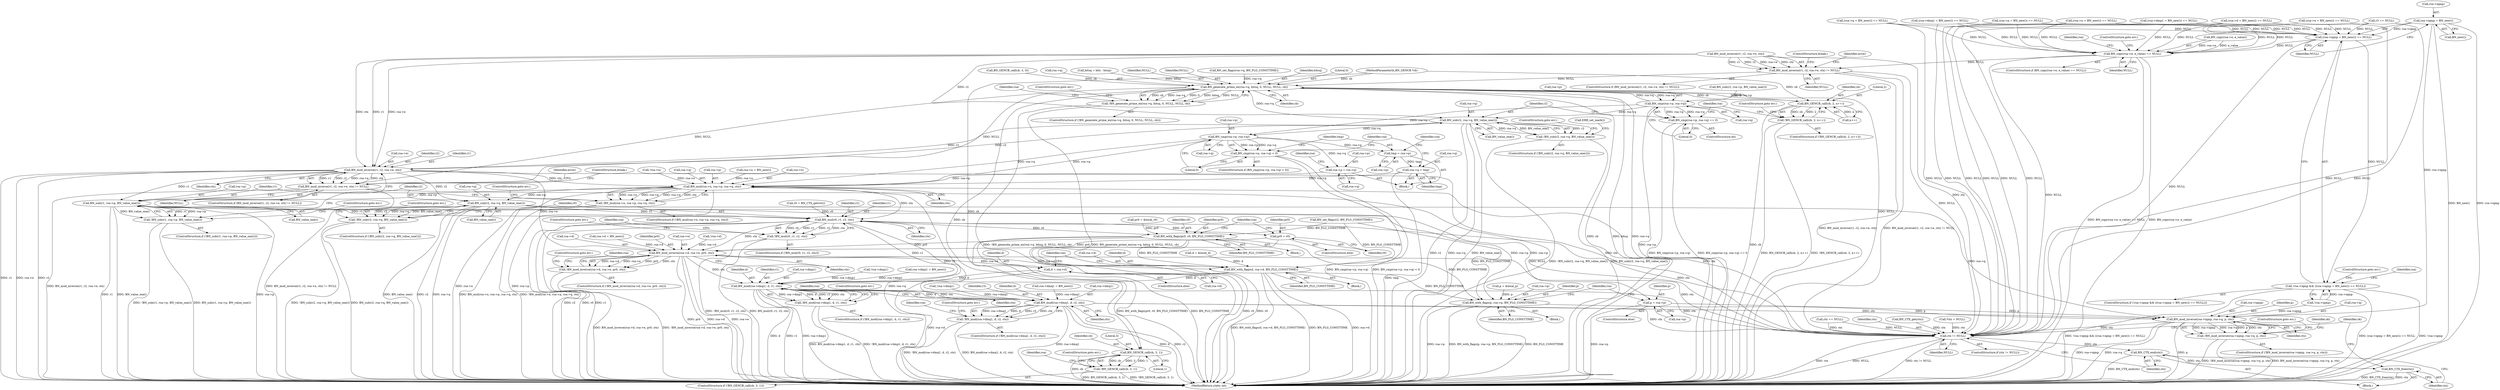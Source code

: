 digraph "0_openssl_349a41da1ad88ad87825414752a8ff5fdd6a6c3f@pointer" {
"1000326" [label="(Call,rsa->iqmp = BN_new())"];
"1000325" [label="(Call,(rsa->iqmp = BN_new()) == NULL)"];
"1000320" [label="(Call,!rsa->iqmp && ((rsa->iqmp = BN_new()) == NULL))"];
"1000334" [label="(Call,BN_copy(rsa->e, e_value) == NULL)"];
"1000368" [label="(Call,BN_mod_inverse(r1, r2, rsa->e, ctx) != NULL)"];
"1000418" [label="(Call,BN_generate_prime_ex(rsa->q, bitsq, 0, NULL, NULL, cb))"];
"1000417" [label="(Call,!BN_generate_prime_ex(rsa->q, bitsq, 0, NULL, NULL, cb))"];
"1000429" [label="(Call,BN_cmp(rsa->p, rsa->q))"];
"1000428" [label="(Call,BN_cmp(rsa->p, rsa->q) == 0)"];
"1000439" [label="(Call,BN_sub(r2, rsa->q, BN_value_one()))"];
"1000438" [label="(Call,!BN_sub(r2, rsa->q, BN_value_one()))"];
"1000449" [label="(Call,BN_mod_inverse(r1, r2, rsa->e, ctx))"];
"1000448" [label="(Call,BN_mod_inverse(r1, r2, rsa->e, ctx) != NULL)"];
"1000689" [label="(Call,ctx != NULL)"];
"1000693" [label="(Call,BN_CTX_end(ctx))"];
"1000695" [label="(Call,BN_CTX_free(ctx))"];
"1000522" [label="(Call,BN_mul(rsa->n, rsa->p, rsa->q, ctx))"];
"1000521" [label="(Call,!BN_mul(rsa->n, rsa->p, rsa->q, ctx))"];
"1000536" [label="(Call,BN_sub(r1, rsa->p, BN_value_one()))"];
"1000535" [label="(Call,!BN_sub(r1, rsa->p, BN_value_one()))"];
"1000554" [label="(Call,BN_mul(r0, r1, r2, ctx))"];
"1000553" [label="(Call,!BN_mul(r0, r1, r2, ctx))"];
"1000572" [label="(Call,BN_with_flags(pr0, r0, BN_FLG_CONSTTIME))"];
"1000582" [label="(Call,BN_mod_inverse(rsa->d, rsa->e, pr0, ctx))"];
"1000581" [label="(Call,!BN_mod_inverse(rsa->d, rsa->e, pr0, ctx))"];
"1000604" [label="(Call,BN_with_flags(d, rsa->d, BN_FLG_CONSTTIME))"];
"1000618" [label="(Call,BN_mod(rsa->dmp1, d, r1, ctx))"];
"1000617" [label="(Call,!BN_mod(rsa->dmp1, d, r1, ctx))"];
"1000628" [label="(Call,BN_mod(rsa->dmq1, d, r2, ctx))"];
"1000627" [label="(Call,!BN_mod(rsa->dmq1, d, r2, ctx))"];
"1000662" [label="(Call,BN_mod_inverse(rsa->iqmp, rsa->q, p, ctx))"];
"1000661" [label="(Call,!BN_mod_inverse(rsa->iqmp, rsa->q, p, ctx))"];
"1000648" [label="(Call,BN_with_flags(p, rsa->p, BN_FLG_CONSTTIME))"];
"1000611" [label="(Call,d = rsa->d)"];
"1000577" [label="(Call,pr0 = r0)"];
"1000655" [label="(Call,p = rsa->p)"];
"1000545" [label="(Call,BN_sub(r2, rsa->q, BN_value_one()))"];
"1000544" [label="(Call,!BN_sub(r2, rsa->q, BN_value_one()))"];
"1000494" [label="(Call,BN_cmp(rsa->p, rsa->q))"];
"1000493" [label="(Call,BN_cmp(rsa->p, rsa->q) < 0)"];
"1000503" [label="(Call,tmp = rsa->p)"];
"1000515" [label="(Call,rsa->q = tmp)"];
"1000508" [label="(Call,rsa->p = rsa->q)"];
"1000479" [label="(Call,BN_GENCB_call(cb, 2, n++))"];
"1000478" [label="(Call,!BN_GENCB_call(cb, 2, n++))"];
"1000487" [label="(Call,BN_GENCB_call(cb, 3, 1))"];
"1000486" [label="(Call,!BN_GENCB_call(cb, 3, 1))"];
"1000547" [label="(Call,rsa->q)"];
"1000519" [label="(Identifier,tmp)"];
"1000666" [label="(Call,rsa->q)"];
"1000479" [label="(Call,BN_GENCB_call(cb, 2, n++))"];
"1000498" [label="(Call,rsa->q)"];
"1000600" [label="(Call,d = &local_d)"];
"1000431" [label="(Identifier,rsa)"];
"1000414" [label="(ControlStructure,do)"];
"1000622" [label="(Identifier,d)"];
"1000340" [label="(Identifier,NULL)"];
"1000583" [label="(Call,rsa->d)"];
"1000633" [label="(Identifier,r2)"];
"1000438" [label="(Call,!BN_sub(r2, rsa->q, BN_value_one()))"];
"1000430" [label="(Call,rsa->p)"];
"1000450" [label="(Identifier,r1)"];
"1000649" [label="(Identifier,p)"];
"1000604" [label="(Call,BN_with_flags(d, rsa->d, BN_FLG_CONSTTIME))"];
"1000489" [label="(Literal,3)"];
"1000653" [label="(Identifier,BN_FLG_CONSTTIME)"];
"1000543" [label="(ControlStructure,if (!BN_sub(r2, rsa->q, BN_value_one())))"];
"1000242" [label="(Call,rsa->d = BN_new())"];
"1000122" [label="(MethodParameterIn,BN_GENCB *cb)"];
"1000334" [label="(Call,BN_copy(rsa->e, e_value) == NULL)"];
"1000378" [label="(ControlStructure,break;)"];
"1000580" [label="(ControlStructure,if (!BN_mod_inverse(rsa->d, rsa->e, pr0, ctx)))"];
"1000634" [label="(Identifier,ctx)"];
"1000423" [label="(Literal,0)"];
"1000407" [label="(Call,BN_GENCB_call(cb, 3, 0))"];
"1000546" [label="(Identifier,r2)"];
"1000567" [label="(Block,)"];
"1000694" [label="(Identifier,ctx)"];
"1000568" [label="(Call,pr0 = &local_r0)"];
"1000624" [label="(Identifier,ctx)"];
"1000632" [label="(Identifier,d)"];
"1000419" [label="(Call,rsa->q)"];
"1000417" [label="(Call,!BN_generate_prime_ex(rsa->q, bitsq, 0, NULL, NULL, cb))"];
"1000558" [label="(Identifier,ctx)"];
"1000524" [label="(Identifier,rsa)"];
"1000436" [label="(Literal,0)"];
"1000482" [label="(Call,n++)"];
"1000689" [label="(Call,ctx != NULL)"];
"1000458" [label="(ControlStructure,break;)"];
"1000490" [label="(Literal,1)"];
"1000188" [label="(Call,r0 = BN_CTX_get(ctx))"];
"1000485" [label="(ControlStructure,if (!BN_GENCB_call(cb, 3, 1)))"];
"1000579" [label="(Identifier,r0)"];
"1000504" [label="(Identifier,tmp)"];
"1000618" [label="(Call,BN_mod(rsa->dmp1, d, r1, ctx))"];
"1000311" [label="(Call,(rsa->dmq1 = BN_new()) == NULL)"];
"1000321" [label="(Call,!rsa->iqmp)"];
"1000596" [label="(Identifier,rsa)"];
"1000654" [label="(ControlStructure,else)"];
"1000182" [label="(Call,ctx == NULL)"];
"1000320" [label="(Call,!rsa->iqmp && ((rsa->iqmp = BN_new()) == NULL))"];
"1000368" [label="(Call,BN_mod_inverse(r1, r2, rsa->e, ctx) != NULL)"];
"1000692" [label="(Block,)"];
"1000427" [label="(ControlStructure,goto err;)"];
"1000447" [label="(ControlStructure,if (BN_mod_inverse(r1, r2, rsa->e, ctx) != NULL))"];
"1000534" [label="(ControlStructure,if (!BN_sub(r1, rsa->p, BN_value_one())))"];
"1000367" [label="(ControlStructure,if (BN_mod_inverse(r1, r2, rsa->e, ctx) != NULL))"];
"1000627" [label="(Call,!BN_mod(rsa->dmq1, d, r2, ctx))"];
"1000446" [label="(Call,ERR_set_mark())"];
"1000551" [label="(ControlStructure,goto err;)"];
"1000331" [label="(Identifier,NULL)"];
"1000559" [label="(ControlStructure,goto err;)"];
"1000449" [label="(Call,BN_mod_inverse(r1, r2, rsa->e, ctx))"];
"1000492" [label="(ControlStructure,if (BN_cmp(rsa->p, rsa->q) < 0))"];
"1000616" [label="(ControlStructure,if (!BN_mod(rsa->dmp1, d, r1, ctx)))"];
"1000509" [label="(Call,rsa->p)"];
"1000502" [label="(Block,)"];
"1000520" [label="(ControlStructure,if (!BN_mul(rsa->n, rsa->p, rsa->q, ctx)))"];
"1000584" [label="(Identifier,rsa)"];
"1000496" [label="(Identifier,rsa)"];
"1000544" [label="(Call,!BN_sub(r2, rsa->q, BN_value_one()))"];
"1000486" [label="(Call,!BN_GENCB_call(cb, 3, 1))"];
"1000216" [label="(Call,bitsq = bits - bitsp)"];
"1000574" [label="(Identifier,r0)"];
"1000439" [label="(Call,BN_sub(r2, rsa->q, BN_value_one()))"];
"1000508" [label="(Call,rsa->p = rsa->q)"];
"1000664" [label="(Identifier,rsa)"];
"1000522" [label="(Call,BN_mul(rsa->n, rsa->p, rsa->q, ctx))"];
"1000545" [label="(Call,BN_sub(r2, rsa->q, BN_value_one()))"];
"1000690" [label="(Identifier,ctx)"];
"1000516" [label="(Call,rsa->q)"];
"1000319" [label="(ControlStructure,if (!rsa->iqmp && ((rsa->iqmp = BN_new()) == NULL)))"];
"1000326" [label="(Call,rsa->iqmp = BN_new())"];
"1000433" [label="(Call,rsa->q)"];
"1000510" [label="(Identifier,rsa)"];
"1000623" [label="(Identifier,r1)"];
"1000359" [label="(Call,BN_sub(r2, rsa->p, BN_value_one()))"];
"1000536" [label="(Call,BN_sub(r1, rsa->p, BN_value_one()))"];
"1000512" [label="(Call,rsa->q)"];
"1000429" [label="(Call,BN_cmp(rsa->p, rsa->q))"];
"1000673" [label="(Identifier,ok)"];
"1000529" [label="(Call,rsa->q)"];
"1000532" [label="(Identifier,ctx)"];
"1000503" [label="(Call,tmp = rsa->p)"];
"1000644" [label="(Call,p = &local_p)"];
"1000455" [label="(Identifier,ctx)"];
"1000619" [label="(Call,rsa->dmp1)"];
"1000655" [label="(Call,p = rsa->p)"];
"1000269" [label="(Call,(rsa->p = BN_new()) == NULL)"];
"1000227" [label="(Call,(rsa->n = BN_new()) == NULL)"];
"1000533" [label="(ControlStructure,goto err;)"];
"1000606" [label="(Call,rsa->d)"];
"1000526" [label="(Call,rsa->p)"];
"1000538" [label="(Call,rsa->p)"];
"1000312" [label="(Call,rsa->dmq1 = BN_new())"];
"1000578" [label="(Identifier,pr0)"];
"1000581" [label="(Call,!BN_mod_inverse(rsa->d, rsa->e, pr0, ctx))"];
"1000456" [label="(Identifier,NULL)"];
"1000620" [label="(Identifier,rsa)"];
"1000441" [label="(Call,rsa->q)"];
"1000688" [label="(ControlStructure,if (ctx != NULL))"];
"1000480" [label="(Identifier,cb)"];
"1000297" [label="(Call,(rsa->dmp1 = BN_new()) == NULL)"];
"1000576" [label="(ControlStructure,else)"];
"1000488" [label="(Identifier,cb)"];
"1000613" [label="(Call,rsa->d)"];
"1000484" [label="(ControlStructure,goto err;)"];
"1000327" [label="(Call,rsa->iqmp)"];
"1000612" [label="(Identifier,d)"];
"1000695" [label="(Call,BN_CTX_free(ctx))"];
"1000440" [label="(Identifier,r2)"];
"1000332" [label="(ControlStructure,goto err;)"];
"1000333" [label="(ControlStructure,if (BN_copy(rsa->e, e_value) == NULL))"];
"1000481" [label="(Literal,2)"];
"1000650" [label="(Call,rsa->p)"];
"1000555" [label="(Identifier,r0)"];
"1000451" [label="(Identifier,r2)"];
"1000228" [label="(Call,rsa->n = BN_new())"];
"1000478" [label="(Call,!BN_GENCB_call(cb, 2, n++))"];
"1000611" [label="(Call,d = rsa->d)"];
"1000661" [label="(Call,!BN_mod_inverse(rsa->iqmp, rsa->q, p, ctx))"];
"1000663" [label="(Call,rsa->iqmp)"];
"1000418" [label="(Call,BN_generate_prime_ex(rsa->q, bitsq, 0, NULL, NULL, cb))"];
"1000698" [label="(Identifier,ok)"];
"1000557" [label="(Identifier,r2)"];
"1000617" [label="(Call,!BN_mod(rsa->dmp1, d, r1, ctx))"];
"1000640" [label="(Identifier,rsa)"];
"1000542" [label="(ControlStructure,goto err;)"];
"1000699" [label="(MethodReturn,static int)"];
"1000335" [label="(Call,BN_copy(rsa->e, e_value))"];
"1000380" [label="(Identifier,error)"];
"1000582" [label="(Call,BN_mod_inverse(rsa->d, rsa->e, pr0, ctx))"];
"1000494" [label="(Call,BN_cmp(rsa->p, rsa->q))"];
"1000629" [label="(Call,rsa->dmq1)"];
"1000554" [label="(Call,BN_mul(r0, r1, r2, ctx))"];
"1000325" [label="(Call,(rsa->iqmp = BN_new()) == NULL)"];
"1000420" [label="(Identifier,rsa)"];
"1000577" [label="(Call,pr0 = r0)"];
"1000376" [label="(Identifier,NULL)"];
"1000628" [label="(Call,BN_mod(rsa->dmq1, d, r2, ctx))"];
"1000662" [label="(Call,BN_mod_inverse(rsa->iqmp, rsa->q, p, ctx))"];
"1000307" [label="(Call,!rsa->dmq1)"];
"1000630" [label="(Identifier,rsa)"];
"1000369" [label="(Call,BN_mod_inverse(r1, r2, rsa->e, ctx))"];
"1000426" [label="(Identifier,cb)"];
"1000487" [label="(Call,BN_GENCB_call(cb, 3, 1))"];
"1000625" [label="(ControlStructure,goto err;)"];
"1000341" [label="(ControlStructure,goto err;)"];
"1000523" [label="(Call,rsa->n)"];
"1000643" [label="(Block,)"];
"1000505" [label="(Call,rsa->p)"];
"1000521" [label="(Call,!BN_mul(rsa->n, rsa->p, rsa->q, ctx))"];
"1000293" [label="(Call,!rsa->dmp1)"];
"1000416" [label="(ControlStructure,if (!BN_generate_prime_ex(rsa->q, bitsq, 0, NULL, NULL, cb)))"];
"1000626" [label="(ControlStructure,if (!BN_mod(rsa->dmq1, d, r2, ctx)))"];
"1000283" [label="(Call,(rsa->q = BN_new()) == NULL)"];
"1000444" [label="(Call,BN_value_one())"];
"1000241" [label="(Call,(rsa->d = BN_new()) == NULL)"];
"1000425" [label="(Identifier,NULL)"];
"1000477" [label="(ControlStructure,if (!BN_GENCB_call(cb, 2, n++)))"];
"1000223" [label="(Call,!rsa->n)"];
"1000428" [label="(Call,BN_cmp(rsa->p, rsa->q) == 0)"];
"1000590" [label="(Identifier,ctx)"];
"1000330" [label="(Call,BN_new())"];
"1000693" [label="(Call,BN_CTX_end(ctx))"];
"1000556" [label="(Identifier,r1)"];
"1000541" [label="(Call,BN_value_one())"];
"1000670" [label="(Identifier,ctx)"];
"1000656" [label="(Identifier,p)"];
"1000517" [label="(Identifier,rsa)"];
"1000610" [label="(ControlStructure,else)"];
"1000495" [label="(Call,rsa->p)"];
"1000552" [label="(ControlStructure,if (!BN_mul(r0, r1, r2, ctx)))"];
"1000255" [label="(Call,(rsa->e = BN_new()) == NULL)"];
"1000535" [label="(Call,!BN_sub(r1, rsa->p, BN_value_one()))"];
"1000352" [label="(Call,BN_set_flags(r2, BN_FLG_CONSTTIME))"];
"1000589" [label="(Identifier,pr0)"];
"1000671" [label="(ControlStructure,goto err;)"];
"1000298" [label="(Call,rsa->dmp1 = BN_new())"];
"1000424" [label="(Identifier,NULL)"];
"1000202" [label="(Call,BN_CTX_get(ctx))"];
"1000553" [label="(Call,!BN_mul(r0, r1, r2, ctx))"];
"1000515" [label="(Call,rsa->q = tmp)"];
"1000657" [label="(Call,rsa->p)"];
"1000550" [label="(Call,BN_value_one())"];
"1000437" [label="(ControlStructure,if (!BN_sub(r2, rsa->q, BN_value_one())))"];
"1000575" [label="(Identifier,BN_FLG_CONSTTIME)"];
"1000491" [label="(ControlStructure,goto err;)"];
"1000205" [label="(Call,r3 == NULL)"];
"1000572" [label="(Call,BN_with_flags(pr0, r0, BN_FLG_CONSTTIME))"];
"1000696" [label="(Identifier,ctx)"];
"1000609" [label="(Identifier,BN_FLG_CONSTTIME)"];
"1000605" [label="(Identifier,d)"];
"1000452" [label="(Call,rsa->e)"];
"1000586" [label="(Call,rsa->e)"];
"1000493" [label="(Call,BN_cmp(rsa->p, rsa->q) < 0)"];
"1000648" [label="(Call,BN_with_flags(p, rsa->p, BN_FLG_CONSTTIME))"];
"1000660" [label="(ControlStructure,if (!BN_mod_inverse(rsa->iqmp, rsa->q, p, ctx)))"];
"1000448" [label="(Call,BN_mod_inverse(r1, r2, rsa->e, ctx) != NULL)"];
"1000337" [label="(Identifier,rsa)"];
"1000573" [label="(Identifier,pr0)"];
"1000591" [label="(ControlStructure,goto err;)"];
"1000237" [label="(Call,!rsa->d)"];
"1000599" [label="(Block,)"];
"1000691" [label="(Identifier,NULL)"];
"1000159" [label="(Call,*ctx = NULL)"];
"1000537" [label="(Identifier,r1)"];
"1000635" [label="(ControlStructure,goto err;)"];
"1000344" [label="(Identifier,rsa)"];
"1000669" [label="(Identifier,p)"];
"1000501" [label="(Literal,0)"];
"1000460" [label="(Identifier,error)"];
"1000445" [label="(ControlStructure,goto err;)"];
"1000347" [label="(Call,BN_set_flags(rsa->q, BN_FLG_CONSTTIME))"];
"1000564" [label="(Identifier,rsa)"];
"1000422" [label="(Identifier,bitsq)"];
"1000326" -> "1000325"  [label="AST: "];
"1000326" -> "1000330"  [label="CFG: "];
"1000327" -> "1000326"  [label="AST: "];
"1000330" -> "1000326"  [label="AST: "];
"1000331" -> "1000326"  [label="CFG: "];
"1000326" -> "1000699"  [label="DDG: BN_new()"];
"1000326" -> "1000699"  [label="DDG: rsa->iqmp"];
"1000326" -> "1000325"  [label="DDG: rsa->iqmp"];
"1000326" -> "1000662"  [label="DDG: rsa->iqmp"];
"1000325" -> "1000320"  [label="AST: "];
"1000325" -> "1000331"  [label="CFG: "];
"1000331" -> "1000325"  [label="AST: "];
"1000320" -> "1000325"  [label="CFG: "];
"1000325" -> "1000320"  [label="DDG: NULL"];
"1000297" -> "1000325"  [label="DDG: NULL"];
"1000283" -> "1000325"  [label="DDG: NULL"];
"1000205" -> "1000325"  [label="DDG: NULL"];
"1000255" -> "1000325"  [label="DDG: NULL"];
"1000241" -> "1000325"  [label="DDG: NULL"];
"1000311" -> "1000325"  [label="DDG: NULL"];
"1000269" -> "1000325"  [label="DDG: NULL"];
"1000227" -> "1000325"  [label="DDG: NULL"];
"1000325" -> "1000334"  [label="DDG: NULL"];
"1000325" -> "1000689"  [label="DDG: NULL"];
"1000320" -> "1000319"  [label="AST: "];
"1000320" -> "1000321"  [label="CFG: "];
"1000321" -> "1000320"  [label="AST: "];
"1000332" -> "1000320"  [label="CFG: "];
"1000337" -> "1000320"  [label="CFG: "];
"1000320" -> "1000699"  [label="DDG: (rsa->iqmp = BN_new()) == NULL"];
"1000320" -> "1000699"  [label="DDG: !rsa->iqmp"];
"1000320" -> "1000699"  [label="DDG: !rsa->iqmp && ((rsa->iqmp = BN_new()) == NULL)"];
"1000321" -> "1000320"  [label="DDG: rsa->iqmp"];
"1000334" -> "1000333"  [label="AST: "];
"1000334" -> "1000340"  [label="CFG: "];
"1000335" -> "1000334"  [label="AST: "];
"1000340" -> "1000334"  [label="AST: "];
"1000341" -> "1000334"  [label="CFG: "];
"1000344" -> "1000334"  [label="CFG: "];
"1000334" -> "1000699"  [label="DDG: BN_copy(rsa->e, e_value) == NULL"];
"1000334" -> "1000699"  [label="DDG: BN_copy(rsa->e, e_value)"];
"1000335" -> "1000334"  [label="DDG: rsa->e"];
"1000335" -> "1000334"  [label="DDG: e_value"];
"1000297" -> "1000334"  [label="DDG: NULL"];
"1000283" -> "1000334"  [label="DDG: NULL"];
"1000205" -> "1000334"  [label="DDG: NULL"];
"1000255" -> "1000334"  [label="DDG: NULL"];
"1000241" -> "1000334"  [label="DDG: NULL"];
"1000311" -> "1000334"  [label="DDG: NULL"];
"1000269" -> "1000334"  [label="DDG: NULL"];
"1000227" -> "1000334"  [label="DDG: NULL"];
"1000334" -> "1000368"  [label="DDG: NULL"];
"1000334" -> "1000689"  [label="DDG: NULL"];
"1000368" -> "1000367"  [label="AST: "];
"1000368" -> "1000376"  [label="CFG: "];
"1000369" -> "1000368"  [label="AST: "];
"1000376" -> "1000368"  [label="AST: "];
"1000378" -> "1000368"  [label="CFG: "];
"1000380" -> "1000368"  [label="CFG: "];
"1000368" -> "1000699"  [label="DDG: BN_mod_inverse(r1, r2, rsa->e, ctx)"];
"1000368" -> "1000699"  [label="DDG: BN_mod_inverse(r1, r2, rsa->e, ctx) != NULL"];
"1000369" -> "1000368"  [label="DDG: r1"];
"1000369" -> "1000368"  [label="DDG: r2"];
"1000369" -> "1000368"  [label="DDG: rsa->e"];
"1000369" -> "1000368"  [label="DDG: ctx"];
"1000368" -> "1000418"  [label="DDG: NULL"];
"1000368" -> "1000689"  [label="DDG: NULL"];
"1000418" -> "1000417"  [label="AST: "];
"1000418" -> "1000426"  [label="CFG: "];
"1000419" -> "1000418"  [label="AST: "];
"1000422" -> "1000418"  [label="AST: "];
"1000423" -> "1000418"  [label="AST: "];
"1000424" -> "1000418"  [label="AST: "];
"1000425" -> "1000418"  [label="AST: "];
"1000426" -> "1000418"  [label="AST: "];
"1000417" -> "1000418"  [label="CFG: "];
"1000418" -> "1000699"  [label="DDG: cb"];
"1000418" -> "1000699"  [label="DDG: bitsq"];
"1000418" -> "1000699"  [label="DDG: rsa->q"];
"1000418" -> "1000417"  [label="DDG: cb"];
"1000418" -> "1000417"  [label="DDG: rsa->q"];
"1000418" -> "1000417"  [label="DDG: 0"];
"1000418" -> "1000417"  [label="DDG: bitsq"];
"1000418" -> "1000417"  [label="DDG: NULL"];
"1000347" -> "1000418"  [label="DDG: rsa->q"];
"1000429" -> "1000418"  [label="DDG: rsa->q"];
"1000439" -> "1000418"  [label="DDG: rsa->q"];
"1000216" -> "1000418"  [label="DDG: bitsq"];
"1000448" -> "1000418"  [label="DDG: NULL"];
"1000407" -> "1000418"  [label="DDG: cb"];
"1000479" -> "1000418"  [label="DDG: cb"];
"1000122" -> "1000418"  [label="DDG: cb"];
"1000418" -> "1000429"  [label="DDG: rsa->q"];
"1000418" -> "1000448"  [label="DDG: NULL"];
"1000418" -> "1000479"  [label="DDG: cb"];
"1000418" -> "1000487"  [label="DDG: cb"];
"1000418" -> "1000689"  [label="DDG: NULL"];
"1000417" -> "1000416"  [label="AST: "];
"1000431" -> "1000417"  [label="CFG: "];
"1000427" -> "1000417"  [label="CFG: "];
"1000417" -> "1000699"  [label="DDG: BN_generate_prime_ex(rsa->q, bitsq, 0, NULL, NULL, cb)"];
"1000417" -> "1000699"  [label="DDG: !BN_generate_prime_ex(rsa->q, bitsq, 0, NULL, NULL, cb)"];
"1000429" -> "1000428"  [label="AST: "];
"1000429" -> "1000433"  [label="CFG: "];
"1000430" -> "1000429"  [label="AST: "];
"1000433" -> "1000429"  [label="AST: "];
"1000436" -> "1000429"  [label="CFG: "];
"1000429" -> "1000699"  [label="DDG: rsa->p"];
"1000429" -> "1000428"  [label="DDG: rsa->p"];
"1000429" -> "1000428"  [label="DDG: rsa->q"];
"1000359" -> "1000429"  [label="DDG: rsa->p"];
"1000429" -> "1000439"  [label="DDG: rsa->q"];
"1000429" -> "1000494"  [label="DDG: rsa->p"];
"1000428" -> "1000414"  [label="AST: "];
"1000428" -> "1000436"  [label="CFG: "];
"1000436" -> "1000428"  [label="AST: "];
"1000420" -> "1000428"  [label="CFG: "];
"1000440" -> "1000428"  [label="CFG: "];
"1000428" -> "1000699"  [label="DDG: BN_cmp(rsa->p, rsa->q) == 0"];
"1000428" -> "1000699"  [label="DDG: BN_cmp(rsa->p, rsa->q)"];
"1000439" -> "1000438"  [label="AST: "];
"1000439" -> "1000444"  [label="CFG: "];
"1000440" -> "1000439"  [label="AST: "];
"1000441" -> "1000439"  [label="AST: "];
"1000444" -> "1000439"  [label="AST: "];
"1000438" -> "1000439"  [label="CFG: "];
"1000439" -> "1000699"  [label="DDG: r2"];
"1000439" -> "1000699"  [label="DDG: rsa->q"];
"1000439" -> "1000699"  [label="DDG: BN_value_one()"];
"1000439" -> "1000438"  [label="DDG: r2"];
"1000439" -> "1000438"  [label="DDG: rsa->q"];
"1000439" -> "1000438"  [label="DDG: BN_value_one()"];
"1000449" -> "1000439"  [label="DDG: r2"];
"1000369" -> "1000439"  [label="DDG: r2"];
"1000439" -> "1000449"  [label="DDG: r2"];
"1000439" -> "1000494"  [label="DDG: rsa->q"];
"1000438" -> "1000437"  [label="AST: "];
"1000445" -> "1000438"  [label="CFG: "];
"1000446" -> "1000438"  [label="CFG: "];
"1000438" -> "1000699"  [label="DDG: !BN_sub(r2, rsa->q, BN_value_one())"];
"1000438" -> "1000699"  [label="DDG: BN_sub(r2, rsa->q, BN_value_one())"];
"1000449" -> "1000448"  [label="AST: "];
"1000449" -> "1000455"  [label="CFG: "];
"1000450" -> "1000449"  [label="AST: "];
"1000451" -> "1000449"  [label="AST: "];
"1000452" -> "1000449"  [label="AST: "];
"1000455" -> "1000449"  [label="AST: "];
"1000456" -> "1000449"  [label="CFG: "];
"1000449" -> "1000699"  [label="DDG: r1"];
"1000449" -> "1000699"  [label="DDG: rsa->e"];
"1000449" -> "1000699"  [label="DDG: r2"];
"1000449" -> "1000448"  [label="DDG: r1"];
"1000449" -> "1000448"  [label="DDG: r2"];
"1000449" -> "1000448"  [label="DDG: rsa->e"];
"1000449" -> "1000448"  [label="DDG: ctx"];
"1000369" -> "1000449"  [label="DDG: r1"];
"1000369" -> "1000449"  [label="DDG: rsa->e"];
"1000369" -> "1000449"  [label="DDG: ctx"];
"1000449" -> "1000522"  [label="DDG: ctx"];
"1000449" -> "1000536"  [label="DDG: r1"];
"1000449" -> "1000545"  [label="DDG: r2"];
"1000449" -> "1000582"  [label="DDG: rsa->e"];
"1000449" -> "1000689"  [label="DDG: ctx"];
"1000448" -> "1000447"  [label="AST: "];
"1000448" -> "1000456"  [label="CFG: "];
"1000456" -> "1000448"  [label="AST: "];
"1000458" -> "1000448"  [label="CFG: "];
"1000460" -> "1000448"  [label="CFG: "];
"1000448" -> "1000699"  [label="DDG: BN_mod_inverse(r1, r2, rsa->e, ctx)"];
"1000448" -> "1000699"  [label="DDG: BN_mod_inverse(r1, r2, rsa->e, ctx) != NULL"];
"1000448" -> "1000689"  [label="DDG: NULL"];
"1000689" -> "1000688"  [label="AST: "];
"1000689" -> "1000691"  [label="CFG: "];
"1000690" -> "1000689"  [label="AST: "];
"1000691" -> "1000689"  [label="AST: "];
"1000694" -> "1000689"  [label="CFG: "];
"1000698" -> "1000689"  [label="CFG: "];
"1000689" -> "1000699"  [label="DDG: ctx != NULL"];
"1000689" -> "1000699"  [label="DDG: ctx"];
"1000689" -> "1000699"  [label="DDG: NULL"];
"1000369" -> "1000689"  [label="DDG: ctx"];
"1000582" -> "1000689"  [label="DDG: ctx"];
"1000159" -> "1000689"  [label="DDG: ctx"];
"1000618" -> "1000689"  [label="DDG: ctx"];
"1000202" -> "1000689"  [label="DDG: ctx"];
"1000182" -> "1000689"  [label="DDG: ctx"];
"1000182" -> "1000689"  [label="DDG: NULL"];
"1000662" -> "1000689"  [label="DDG: ctx"];
"1000554" -> "1000689"  [label="DDG: ctx"];
"1000522" -> "1000689"  [label="DDG: ctx"];
"1000628" -> "1000689"  [label="DDG: ctx"];
"1000297" -> "1000689"  [label="DDG: NULL"];
"1000283" -> "1000689"  [label="DDG: NULL"];
"1000255" -> "1000689"  [label="DDG: NULL"];
"1000311" -> "1000689"  [label="DDG: NULL"];
"1000269" -> "1000689"  [label="DDG: NULL"];
"1000227" -> "1000689"  [label="DDG: NULL"];
"1000205" -> "1000689"  [label="DDG: NULL"];
"1000241" -> "1000689"  [label="DDG: NULL"];
"1000689" -> "1000693"  [label="DDG: ctx"];
"1000693" -> "1000692"  [label="AST: "];
"1000693" -> "1000694"  [label="CFG: "];
"1000694" -> "1000693"  [label="AST: "];
"1000696" -> "1000693"  [label="CFG: "];
"1000693" -> "1000699"  [label="DDG: BN_CTX_end(ctx)"];
"1000693" -> "1000695"  [label="DDG: ctx"];
"1000695" -> "1000692"  [label="AST: "];
"1000695" -> "1000696"  [label="CFG: "];
"1000696" -> "1000695"  [label="AST: "];
"1000698" -> "1000695"  [label="CFG: "];
"1000695" -> "1000699"  [label="DDG: BN_CTX_free(ctx)"];
"1000695" -> "1000699"  [label="DDG: ctx"];
"1000522" -> "1000521"  [label="AST: "];
"1000522" -> "1000532"  [label="CFG: "];
"1000523" -> "1000522"  [label="AST: "];
"1000526" -> "1000522"  [label="AST: "];
"1000529" -> "1000522"  [label="AST: "];
"1000532" -> "1000522"  [label="AST: "];
"1000521" -> "1000522"  [label="CFG: "];
"1000522" -> "1000699"  [label="DDG: rsa->p"];
"1000522" -> "1000699"  [label="DDG: rsa->q"];
"1000522" -> "1000699"  [label="DDG: rsa->n"];
"1000522" -> "1000521"  [label="DDG: rsa->n"];
"1000522" -> "1000521"  [label="DDG: rsa->p"];
"1000522" -> "1000521"  [label="DDG: rsa->q"];
"1000522" -> "1000521"  [label="DDG: ctx"];
"1000228" -> "1000522"  [label="DDG: rsa->n"];
"1000223" -> "1000522"  [label="DDG: rsa->n"];
"1000508" -> "1000522"  [label="DDG: rsa->p"];
"1000494" -> "1000522"  [label="DDG: rsa->p"];
"1000494" -> "1000522"  [label="DDG: rsa->q"];
"1000515" -> "1000522"  [label="DDG: rsa->q"];
"1000522" -> "1000536"  [label="DDG: rsa->p"];
"1000522" -> "1000545"  [label="DDG: rsa->q"];
"1000522" -> "1000554"  [label="DDG: ctx"];
"1000521" -> "1000520"  [label="AST: "];
"1000533" -> "1000521"  [label="CFG: "];
"1000537" -> "1000521"  [label="CFG: "];
"1000521" -> "1000699"  [label="DDG: BN_mul(rsa->n, rsa->p, rsa->q, ctx)"];
"1000521" -> "1000699"  [label="DDG: !BN_mul(rsa->n, rsa->p, rsa->q, ctx)"];
"1000536" -> "1000535"  [label="AST: "];
"1000536" -> "1000541"  [label="CFG: "];
"1000537" -> "1000536"  [label="AST: "];
"1000538" -> "1000536"  [label="AST: "];
"1000541" -> "1000536"  [label="AST: "];
"1000535" -> "1000536"  [label="CFG: "];
"1000536" -> "1000699"  [label="DDG: rsa->p"];
"1000536" -> "1000699"  [label="DDG: r1"];
"1000536" -> "1000699"  [label="DDG: BN_value_one()"];
"1000536" -> "1000535"  [label="DDG: r1"];
"1000536" -> "1000535"  [label="DDG: rsa->p"];
"1000536" -> "1000535"  [label="DDG: BN_value_one()"];
"1000536" -> "1000554"  [label="DDG: r1"];
"1000536" -> "1000648"  [label="DDG: rsa->p"];
"1000536" -> "1000655"  [label="DDG: rsa->p"];
"1000535" -> "1000534"  [label="AST: "];
"1000542" -> "1000535"  [label="CFG: "];
"1000546" -> "1000535"  [label="CFG: "];
"1000535" -> "1000699"  [label="DDG: BN_sub(r1, rsa->p, BN_value_one())"];
"1000535" -> "1000699"  [label="DDG: !BN_sub(r1, rsa->p, BN_value_one())"];
"1000554" -> "1000553"  [label="AST: "];
"1000554" -> "1000558"  [label="CFG: "];
"1000555" -> "1000554"  [label="AST: "];
"1000556" -> "1000554"  [label="AST: "];
"1000557" -> "1000554"  [label="AST: "];
"1000558" -> "1000554"  [label="AST: "];
"1000553" -> "1000554"  [label="CFG: "];
"1000554" -> "1000699"  [label="DDG: r2"];
"1000554" -> "1000699"  [label="DDG: r0"];
"1000554" -> "1000699"  [label="DDG: r1"];
"1000554" -> "1000553"  [label="DDG: r0"];
"1000554" -> "1000553"  [label="DDG: r1"];
"1000554" -> "1000553"  [label="DDG: r2"];
"1000554" -> "1000553"  [label="DDG: ctx"];
"1000188" -> "1000554"  [label="DDG: r0"];
"1000545" -> "1000554"  [label="DDG: r2"];
"1000554" -> "1000572"  [label="DDG: r0"];
"1000554" -> "1000577"  [label="DDG: r0"];
"1000554" -> "1000582"  [label="DDG: ctx"];
"1000554" -> "1000618"  [label="DDG: r1"];
"1000554" -> "1000628"  [label="DDG: r2"];
"1000553" -> "1000552"  [label="AST: "];
"1000559" -> "1000553"  [label="CFG: "];
"1000564" -> "1000553"  [label="CFG: "];
"1000553" -> "1000699"  [label="DDG: !BN_mul(r0, r1, r2, ctx)"];
"1000553" -> "1000699"  [label="DDG: BN_mul(r0, r1, r2, ctx)"];
"1000572" -> "1000567"  [label="AST: "];
"1000572" -> "1000575"  [label="CFG: "];
"1000573" -> "1000572"  [label="AST: "];
"1000574" -> "1000572"  [label="AST: "];
"1000575" -> "1000572"  [label="AST: "];
"1000584" -> "1000572"  [label="CFG: "];
"1000572" -> "1000699"  [label="DDG: BN_FLG_CONSTTIME"];
"1000572" -> "1000699"  [label="DDG: r0"];
"1000572" -> "1000699"  [label="DDG: BN_with_flags(pr0, r0, BN_FLG_CONSTTIME)"];
"1000568" -> "1000572"  [label="DDG: pr0"];
"1000352" -> "1000572"  [label="DDG: BN_FLG_CONSTTIME"];
"1000572" -> "1000582"  [label="DDG: pr0"];
"1000572" -> "1000604"  [label="DDG: BN_FLG_CONSTTIME"];
"1000572" -> "1000648"  [label="DDG: BN_FLG_CONSTTIME"];
"1000582" -> "1000581"  [label="AST: "];
"1000582" -> "1000590"  [label="CFG: "];
"1000583" -> "1000582"  [label="AST: "];
"1000586" -> "1000582"  [label="AST: "];
"1000589" -> "1000582"  [label="AST: "];
"1000590" -> "1000582"  [label="AST: "];
"1000581" -> "1000582"  [label="CFG: "];
"1000582" -> "1000699"  [label="DDG: pr0"];
"1000582" -> "1000699"  [label="DDG: rsa->d"];
"1000582" -> "1000699"  [label="DDG: rsa->e"];
"1000582" -> "1000581"  [label="DDG: rsa->d"];
"1000582" -> "1000581"  [label="DDG: rsa->e"];
"1000582" -> "1000581"  [label="DDG: pr0"];
"1000582" -> "1000581"  [label="DDG: ctx"];
"1000237" -> "1000582"  [label="DDG: rsa->d"];
"1000242" -> "1000582"  [label="DDG: rsa->d"];
"1000577" -> "1000582"  [label="DDG: pr0"];
"1000582" -> "1000604"  [label="DDG: rsa->d"];
"1000582" -> "1000611"  [label="DDG: rsa->d"];
"1000582" -> "1000618"  [label="DDG: ctx"];
"1000581" -> "1000580"  [label="AST: "];
"1000591" -> "1000581"  [label="CFG: "];
"1000596" -> "1000581"  [label="CFG: "];
"1000581" -> "1000699"  [label="DDG: BN_mod_inverse(rsa->d, rsa->e, pr0, ctx)"];
"1000581" -> "1000699"  [label="DDG: !BN_mod_inverse(rsa->d, rsa->e, pr0, ctx)"];
"1000604" -> "1000599"  [label="AST: "];
"1000604" -> "1000609"  [label="CFG: "];
"1000605" -> "1000604"  [label="AST: "];
"1000606" -> "1000604"  [label="AST: "];
"1000609" -> "1000604"  [label="AST: "];
"1000620" -> "1000604"  [label="CFG: "];
"1000604" -> "1000699"  [label="DDG: BN_with_flags(d, rsa->d, BN_FLG_CONSTTIME)"];
"1000604" -> "1000699"  [label="DDG: BN_FLG_CONSTTIME"];
"1000604" -> "1000699"  [label="DDG: rsa->d"];
"1000600" -> "1000604"  [label="DDG: d"];
"1000352" -> "1000604"  [label="DDG: BN_FLG_CONSTTIME"];
"1000604" -> "1000618"  [label="DDG: d"];
"1000604" -> "1000648"  [label="DDG: BN_FLG_CONSTTIME"];
"1000618" -> "1000617"  [label="AST: "];
"1000618" -> "1000624"  [label="CFG: "];
"1000619" -> "1000618"  [label="AST: "];
"1000622" -> "1000618"  [label="AST: "];
"1000623" -> "1000618"  [label="AST: "];
"1000624" -> "1000618"  [label="AST: "];
"1000617" -> "1000618"  [label="CFG: "];
"1000618" -> "1000699"  [label="DDG: d"];
"1000618" -> "1000699"  [label="DDG: r1"];
"1000618" -> "1000699"  [label="DDG: rsa->dmp1"];
"1000618" -> "1000617"  [label="DDG: rsa->dmp1"];
"1000618" -> "1000617"  [label="DDG: d"];
"1000618" -> "1000617"  [label="DDG: r1"];
"1000618" -> "1000617"  [label="DDG: ctx"];
"1000293" -> "1000618"  [label="DDG: rsa->dmp1"];
"1000298" -> "1000618"  [label="DDG: rsa->dmp1"];
"1000611" -> "1000618"  [label="DDG: d"];
"1000618" -> "1000628"  [label="DDG: d"];
"1000618" -> "1000628"  [label="DDG: ctx"];
"1000617" -> "1000616"  [label="AST: "];
"1000625" -> "1000617"  [label="CFG: "];
"1000630" -> "1000617"  [label="CFG: "];
"1000617" -> "1000699"  [label="DDG: BN_mod(rsa->dmp1, d, r1, ctx)"];
"1000617" -> "1000699"  [label="DDG: !BN_mod(rsa->dmp1, d, r1, ctx)"];
"1000628" -> "1000627"  [label="AST: "];
"1000628" -> "1000634"  [label="CFG: "];
"1000629" -> "1000628"  [label="AST: "];
"1000632" -> "1000628"  [label="AST: "];
"1000633" -> "1000628"  [label="AST: "];
"1000634" -> "1000628"  [label="AST: "];
"1000627" -> "1000628"  [label="CFG: "];
"1000628" -> "1000699"  [label="DDG: rsa->dmq1"];
"1000628" -> "1000699"  [label="DDG: d"];
"1000628" -> "1000699"  [label="DDG: r2"];
"1000628" -> "1000627"  [label="DDG: rsa->dmq1"];
"1000628" -> "1000627"  [label="DDG: d"];
"1000628" -> "1000627"  [label="DDG: r2"];
"1000628" -> "1000627"  [label="DDG: ctx"];
"1000312" -> "1000628"  [label="DDG: rsa->dmq1"];
"1000307" -> "1000628"  [label="DDG: rsa->dmq1"];
"1000628" -> "1000662"  [label="DDG: ctx"];
"1000627" -> "1000626"  [label="AST: "];
"1000635" -> "1000627"  [label="CFG: "];
"1000640" -> "1000627"  [label="CFG: "];
"1000627" -> "1000699"  [label="DDG: !BN_mod(rsa->dmq1, d, r2, ctx)"];
"1000627" -> "1000699"  [label="DDG: BN_mod(rsa->dmq1, d, r2, ctx)"];
"1000662" -> "1000661"  [label="AST: "];
"1000662" -> "1000670"  [label="CFG: "];
"1000663" -> "1000662"  [label="AST: "];
"1000666" -> "1000662"  [label="AST: "];
"1000669" -> "1000662"  [label="AST: "];
"1000670" -> "1000662"  [label="AST: "];
"1000661" -> "1000662"  [label="CFG: "];
"1000662" -> "1000699"  [label="DDG: rsa->iqmp"];
"1000662" -> "1000699"  [label="DDG: rsa->q"];
"1000662" -> "1000699"  [label="DDG: p"];
"1000662" -> "1000661"  [label="DDG: rsa->iqmp"];
"1000662" -> "1000661"  [label="DDG: rsa->q"];
"1000662" -> "1000661"  [label="DDG: p"];
"1000662" -> "1000661"  [label="DDG: ctx"];
"1000321" -> "1000662"  [label="DDG: rsa->iqmp"];
"1000545" -> "1000662"  [label="DDG: rsa->q"];
"1000655" -> "1000662"  [label="DDG: p"];
"1000648" -> "1000662"  [label="DDG: p"];
"1000661" -> "1000660"  [label="AST: "];
"1000671" -> "1000661"  [label="CFG: "];
"1000673" -> "1000661"  [label="CFG: "];
"1000661" -> "1000699"  [label="DDG: !BN_mod_inverse(rsa->iqmp, rsa->q, p, ctx)"];
"1000661" -> "1000699"  [label="DDG: BN_mod_inverse(rsa->iqmp, rsa->q, p, ctx)"];
"1000648" -> "1000643"  [label="AST: "];
"1000648" -> "1000653"  [label="CFG: "];
"1000649" -> "1000648"  [label="AST: "];
"1000650" -> "1000648"  [label="AST: "];
"1000653" -> "1000648"  [label="AST: "];
"1000664" -> "1000648"  [label="CFG: "];
"1000648" -> "1000699"  [label="DDG: rsa->p"];
"1000648" -> "1000699"  [label="DDG: BN_with_flags(p, rsa->p, BN_FLG_CONSTTIME)"];
"1000648" -> "1000699"  [label="DDG: BN_FLG_CONSTTIME"];
"1000644" -> "1000648"  [label="DDG: p"];
"1000352" -> "1000648"  [label="DDG: BN_FLG_CONSTTIME"];
"1000611" -> "1000610"  [label="AST: "];
"1000611" -> "1000613"  [label="CFG: "];
"1000612" -> "1000611"  [label="AST: "];
"1000613" -> "1000611"  [label="AST: "];
"1000620" -> "1000611"  [label="CFG: "];
"1000611" -> "1000699"  [label="DDG: rsa->d"];
"1000577" -> "1000576"  [label="AST: "];
"1000577" -> "1000579"  [label="CFG: "];
"1000578" -> "1000577"  [label="AST: "];
"1000579" -> "1000577"  [label="AST: "];
"1000584" -> "1000577"  [label="CFG: "];
"1000577" -> "1000699"  [label="DDG: r0"];
"1000655" -> "1000654"  [label="AST: "];
"1000655" -> "1000657"  [label="CFG: "];
"1000656" -> "1000655"  [label="AST: "];
"1000657" -> "1000655"  [label="AST: "];
"1000664" -> "1000655"  [label="CFG: "];
"1000655" -> "1000699"  [label="DDG: rsa->p"];
"1000545" -> "1000544"  [label="AST: "];
"1000545" -> "1000550"  [label="CFG: "];
"1000546" -> "1000545"  [label="AST: "];
"1000547" -> "1000545"  [label="AST: "];
"1000550" -> "1000545"  [label="AST: "];
"1000544" -> "1000545"  [label="CFG: "];
"1000545" -> "1000699"  [label="DDG: BN_value_one()"];
"1000545" -> "1000699"  [label="DDG: r2"];
"1000545" -> "1000699"  [label="DDG: rsa->q"];
"1000545" -> "1000544"  [label="DDG: r2"];
"1000545" -> "1000544"  [label="DDG: rsa->q"];
"1000545" -> "1000544"  [label="DDG: BN_value_one()"];
"1000544" -> "1000543"  [label="AST: "];
"1000551" -> "1000544"  [label="CFG: "];
"1000555" -> "1000544"  [label="CFG: "];
"1000544" -> "1000699"  [label="DDG: BN_sub(r2, rsa->q, BN_value_one())"];
"1000544" -> "1000699"  [label="DDG: !BN_sub(r2, rsa->q, BN_value_one())"];
"1000494" -> "1000493"  [label="AST: "];
"1000494" -> "1000498"  [label="CFG: "];
"1000495" -> "1000494"  [label="AST: "];
"1000498" -> "1000494"  [label="AST: "];
"1000501" -> "1000494"  [label="CFG: "];
"1000494" -> "1000493"  [label="DDG: rsa->p"];
"1000494" -> "1000493"  [label="DDG: rsa->q"];
"1000494" -> "1000503"  [label="DDG: rsa->p"];
"1000494" -> "1000508"  [label="DDG: rsa->q"];
"1000493" -> "1000492"  [label="AST: "];
"1000493" -> "1000501"  [label="CFG: "];
"1000501" -> "1000493"  [label="AST: "];
"1000504" -> "1000493"  [label="CFG: "];
"1000524" -> "1000493"  [label="CFG: "];
"1000493" -> "1000699"  [label="DDG: BN_cmp(rsa->p, rsa->q)"];
"1000493" -> "1000699"  [label="DDG: BN_cmp(rsa->p, rsa->q) < 0"];
"1000503" -> "1000502"  [label="AST: "];
"1000503" -> "1000505"  [label="CFG: "];
"1000504" -> "1000503"  [label="AST: "];
"1000505" -> "1000503"  [label="AST: "];
"1000510" -> "1000503"  [label="CFG: "];
"1000503" -> "1000515"  [label="DDG: tmp"];
"1000515" -> "1000502"  [label="AST: "];
"1000515" -> "1000519"  [label="CFG: "];
"1000516" -> "1000515"  [label="AST: "];
"1000519" -> "1000515"  [label="AST: "];
"1000524" -> "1000515"  [label="CFG: "];
"1000515" -> "1000699"  [label="DDG: tmp"];
"1000508" -> "1000502"  [label="AST: "];
"1000508" -> "1000512"  [label="CFG: "];
"1000509" -> "1000508"  [label="AST: "];
"1000512" -> "1000508"  [label="AST: "];
"1000517" -> "1000508"  [label="CFG: "];
"1000479" -> "1000478"  [label="AST: "];
"1000479" -> "1000482"  [label="CFG: "];
"1000480" -> "1000479"  [label="AST: "];
"1000481" -> "1000479"  [label="AST: "];
"1000482" -> "1000479"  [label="AST: "];
"1000478" -> "1000479"  [label="CFG: "];
"1000479" -> "1000699"  [label="DDG: cb"];
"1000479" -> "1000478"  [label="DDG: cb"];
"1000479" -> "1000478"  [label="DDG: 2"];
"1000122" -> "1000479"  [label="DDG: cb"];
"1000482" -> "1000479"  [label="DDG: n"];
"1000478" -> "1000477"  [label="AST: "];
"1000420" -> "1000478"  [label="CFG: "];
"1000484" -> "1000478"  [label="CFG: "];
"1000478" -> "1000699"  [label="DDG: BN_GENCB_call(cb, 2, n++)"];
"1000478" -> "1000699"  [label="DDG: !BN_GENCB_call(cb, 2, n++)"];
"1000487" -> "1000486"  [label="AST: "];
"1000487" -> "1000490"  [label="CFG: "];
"1000488" -> "1000487"  [label="AST: "];
"1000489" -> "1000487"  [label="AST: "];
"1000490" -> "1000487"  [label="AST: "];
"1000486" -> "1000487"  [label="CFG: "];
"1000487" -> "1000699"  [label="DDG: cb"];
"1000487" -> "1000486"  [label="DDG: cb"];
"1000487" -> "1000486"  [label="DDG: 3"];
"1000487" -> "1000486"  [label="DDG: 1"];
"1000122" -> "1000487"  [label="DDG: cb"];
"1000486" -> "1000485"  [label="AST: "];
"1000491" -> "1000486"  [label="CFG: "];
"1000496" -> "1000486"  [label="CFG: "];
"1000486" -> "1000699"  [label="DDG: !BN_GENCB_call(cb, 3, 1)"];
"1000486" -> "1000699"  [label="DDG: BN_GENCB_call(cb, 3, 1)"];
}

